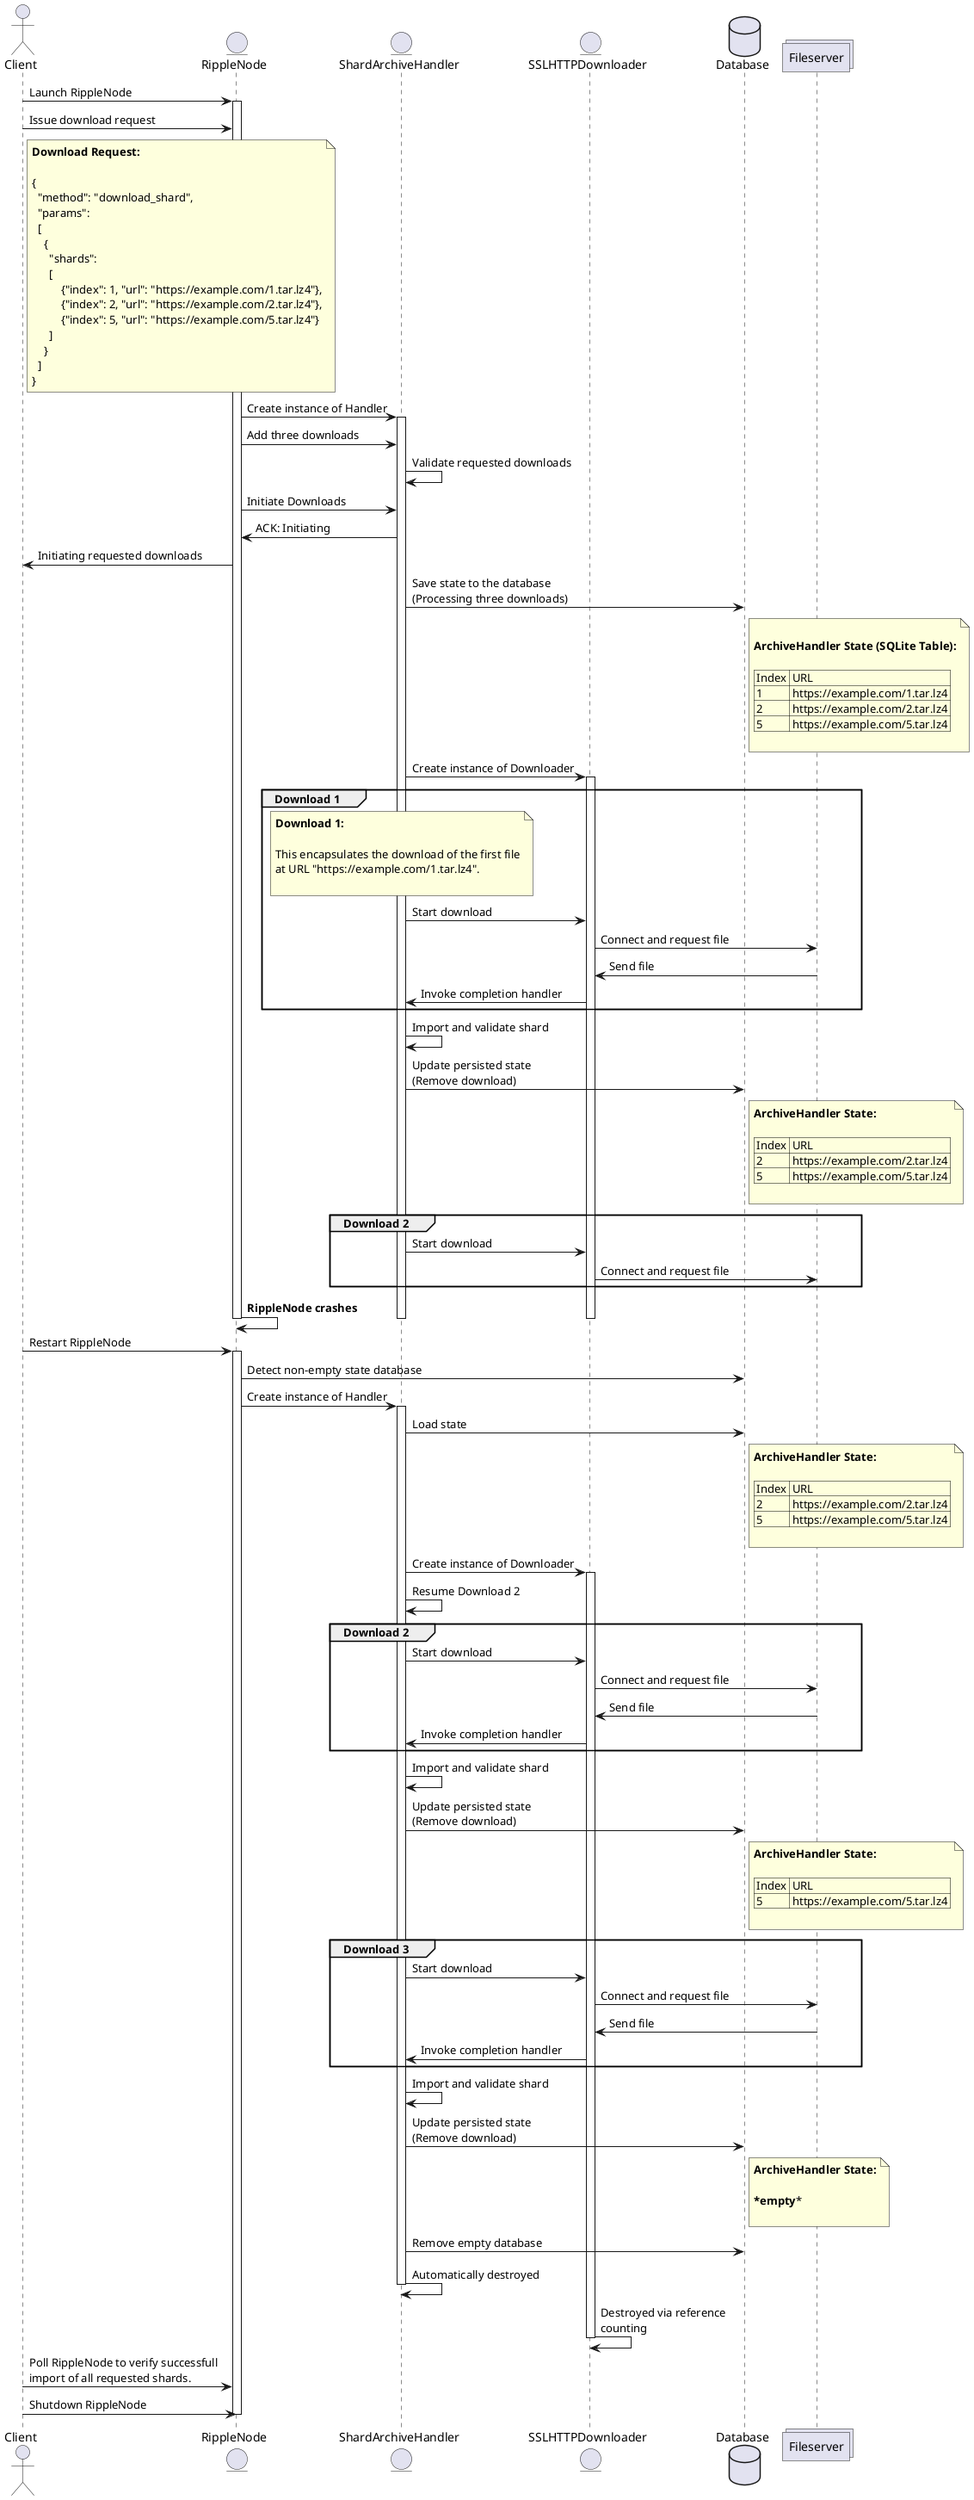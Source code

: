 @startuml


skinparam shadowing false

/'
skinparam sequence {
	ArrowColor #e1e4e8
	ActorBorderColor #e1e4e8
	DatabaseBorderColor #e1e4e8
	LifeLineBorderColor Black
	LifeLineBackgroundColor #d3d6d9

	ParticipantBorderColor DeepSkyBlue
	ParticipantBackgroundColor DodgerBlue
	ParticipantFontName Impact
	ParticipantFontSize 17
	ParticipantFontColor #A9DCDF

  NoteBackgroundColor #6a737d

	ActorBackgroundColor #f6f8fa
	ActorFontColor #6a737d
	ActorFontSize 17
	ActorFontName Aapex

	EntityBackgroundColor #f6f8fa
	EntityFontColor #6a737d
	EntityFontSize 17
	EntityFontName Aapex

	DatabaseBackgroundColor #f6f8fa
	DatabaseFontColor #6a737d
	DatabaseFontSize 17
	DatabaseFontName Aapex

	CollectionsBackgroundColor #f6f8fa
	ActorFontColor #6a737d
	ActorFontSize 17
	ActorFontName Aapex
}

skinparam note {
  BackgroundColor #fafbfc
  BorderColor #e1e4e8
}
'/

'skinparam monochrome true

actor Client as c
entity RippleNode as rn
entity ShardArchiveHandler as sa
entity SSLHTTPDownloader as d
database Database as db
collections Fileserver as s

c -> rn: Launch RippleNode
activate rn

c -> rn: Issue download request

note right of c
  **Download Request:**

  {
    "method": "download_shard",
    "params":
    [
      {
        "shards":
        [
            {"index": 1, "url": "https://example.com/1.tar.lz4"},
            {"index": 2, "url": "https://example.com/2.tar.lz4"},
            {"index": 5, "url": "https://example.com/5.tar.lz4"}
        ]
      }
    ]
  }
end note

rn -> sa: Create instance of Handler
activate sa

rn -> sa: Add three downloads
sa -> sa: Validate requested downloads

rn -> sa: Initiate Downloads
sa -> rn: ACK: Initiating
rn -> c: Initiating requested downloads

sa -> db: Save state to the database\n(Processing three downloads)

note right of db

  **ArchiveHandler State (SQLite Table):**

  | Index | URL                           |
  | 1     | https://example.com/1.tar.lz4 |
  | 2     | https://example.com/2.tar.lz4 |
  | 5     | https://example.com/5.tar.lz4 |

end note

sa -> d: Create instance of Downloader
activate d

group Download 1

  note over sa
    **Download 1:**

    This encapsulates the download of the first file
    at URL "https://example.com/1.tar.lz4".

  end note

  sa -> d: Start download

  d -> s: Connect and request file
  s -> d: Send file
  d -> sa: Invoke completion handler

end

sa -> sa: Import and validate shard

sa -> db: Update persisted state\n(Remove download)

note right of db
  **ArchiveHandler State:**

  | Index | URL                           |
  | 2     | https://example.com/2.tar.lz4 |
  | 5     | https://example.com/5.tar.lz4 |

end note

group Download 2

  sa -> d: Start download

  d -> s: Connect and request file

end

rn -> rn: **RippleNode crashes**

deactivate sa
deactivate rn
deactivate d

c -> rn: Restart RippleNode
activate rn

rn -> db: Detect non-empty state database

rn -> sa: Create instance of Handler
activate sa

sa -> db: Load state

note right of db
  **ArchiveHandler State:**

  | Index | URL                           |
  | 2     | https://example.com/2.tar.lz4 |
  | 5     | https://example.com/5.tar.lz4 |

end note

sa -> d: Create instance of Downloader
activate d

sa -> sa: Resume Download 2

group Download 2

  sa -> d: Start download

  d -> s: Connect and request file
  s -> d: Send file
  d -> sa: Invoke completion handler

end

sa -> sa: Import and validate shard

sa -> db: Update persisted state \n(Remove download)

note right of db
  **ArchiveHandler State:**

  | Index | URL                           |
  | 5     | https://example.com/5.tar.lz4 |

end note

group Download 3

  sa -> d: Start download

  d -> s: Connect and request file
  s -> d: Send file
  d -> sa: Invoke completion handler

end

sa -> sa: Import and validate shard

sa -> db: Update persisted state \n(Remove download)

note right of db
  **ArchiveHandler State:**

  ***empty***

end note

sa -> db: Remove empty database

sa -> sa: Automatically destroyed
deactivate sa

d -> d: Destroyed via reference\ncounting
deactivate d

c -> rn: Poll RippleNode to verify successfull\nimport of all requested shards.
c -> rn: Shutdown RippleNode

deactivate rn

@enduml

